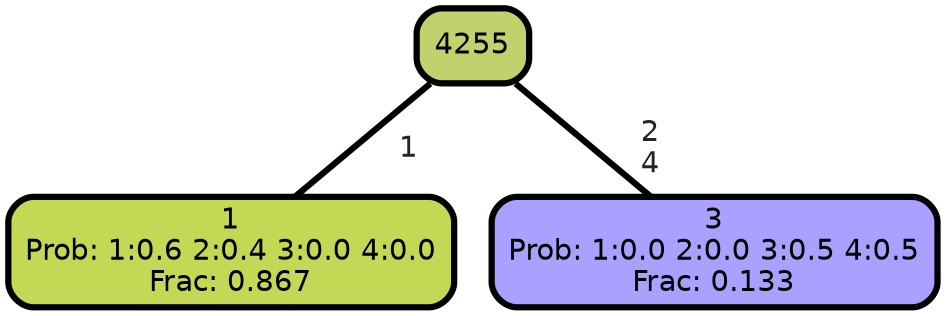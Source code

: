 graph Tree {
node [shape=box, style="filled, rounded",color="black",penwidth="3",fontcolor="black",                 fontname=helvetica] ;
graph [ranksep="0 equally", splines=straight,                 bgcolor=transparent, dpi=200] ;
edge [fontname=helvetica, fontweight=bold,fontcolor=grey14,color=black] ;
0 [label="1
Prob: 1:0.6 2:0.4 3:0.0 4:0.0
Frac: 0.867", fillcolor="#c5d855"] ;
1 [label="4255", fillcolor="#c2d16b"] ;
2 [label="3
Prob: 1:0.0 2:0.0 3:0.5 4:0.5
Frac: 0.133", fillcolor="#aaa0ff"] ;
1 -- 0 [label=" 1",penwidth=3] ;
1 -- 2 [label=" 2\n 4",penwidth=3] ;
{rank = same;}}